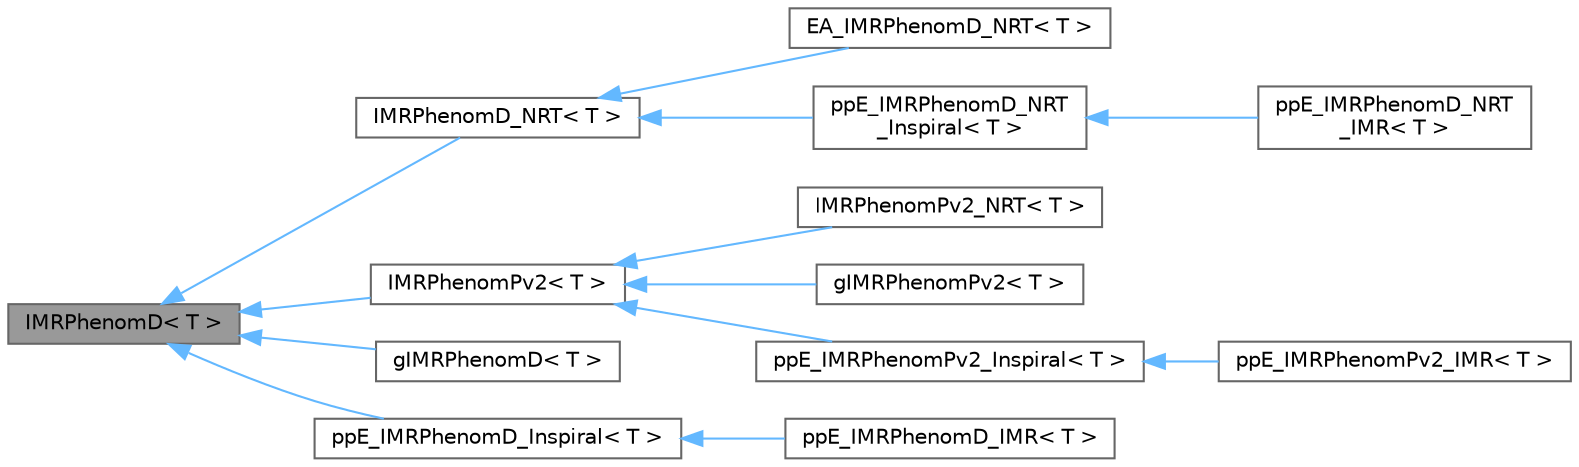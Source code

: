 digraph "IMRPhenomD&lt; T &gt;"
{
 // LATEX_PDF_SIZE
  bgcolor="transparent";
  edge [fontname=Helvetica,fontsize=10,labelfontname=Helvetica,labelfontsize=10];
  node [fontname=Helvetica,fontsize=10,shape=box,height=0.2,width=0.4];
  rankdir="LR";
  Node1 [label="IMRPhenomD\< T \>",height=0.2,width=0.4,color="gray40", fillcolor="grey60", style="filled", fontcolor="black",tooltip=" "];
  Node1 -> Node2 [dir="back",color="steelblue1",style="solid"];
  Node2 [label="IMRPhenomD_NRT\< T \>",height=0.2,width=0.4,color="gray40", fillcolor="white", style="filled",URL="$classIMRPhenomD__NRT.html",tooltip=" "];
  Node2 -> Node3 [dir="back",color="steelblue1",style="solid"];
  Node3 [label="EA_IMRPhenomD_NRT\< T \>",height=0.2,width=0.4,color="gray40", fillcolor="white", style="filled",URL="$classEA__IMRPhenomD__NRT.html",tooltip=" "];
  Node2 -> Node4 [dir="back",color="steelblue1",style="solid"];
  Node4 [label="ppE_IMRPhenomD_NRT\l_Inspiral\< T \>",height=0.2,width=0.4,color="gray40", fillcolor="white", style="filled",URL="$classppE__IMRPhenomD__NRT__Inspiral.html",tooltip=" "];
  Node4 -> Node5 [dir="back",color="steelblue1",style="solid"];
  Node5 [label="ppE_IMRPhenomD_NRT\l_IMR\< T \>",height=0.2,width=0.4,color="gray40", fillcolor="white", style="filled",URL="$classppE__IMRPhenomD__NRT__IMR.html",tooltip=" "];
  Node1 -> Node6 [dir="back",color="steelblue1",style="solid"];
  Node6 [label="IMRPhenomPv2\< T \>",height=0.2,width=0.4,color="gray40", fillcolor="white", style="filled",URL="$classIMRPhenomPv2.html",tooltip=" "];
  Node6 -> Node7 [dir="back",color="steelblue1",style="solid"];
  Node7 [label="IMRPhenomPv2_NRT\< T \>",height=0.2,width=0.4,color="gray40", fillcolor="white", style="filled",URL="$classIMRPhenomPv2__NRT.html",tooltip=" "];
  Node6 -> Node8 [dir="back",color="steelblue1",style="solid"];
  Node8 [label="gIMRPhenomPv2\< T \>",height=0.2,width=0.4,color="gray40", fillcolor="white", style="filled",URL="$classgIMRPhenomPv2.html",tooltip=" "];
  Node6 -> Node9 [dir="back",color="steelblue1",style="solid"];
  Node9 [label="ppE_IMRPhenomPv2_Inspiral\< T \>",height=0.2,width=0.4,color="gray40", fillcolor="white", style="filled",URL="$classppE__IMRPhenomPv2__Inspiral.html",tooltip=" "];
  Node9 -> Node10 [dir="back",color="steelblue1",style="solid"];
  Node10 [label="ppE_IMRPhenomPv2_IMR\< T \>",height=0.2,width=0.4,color="gray40", fillcolor="white", style="filled",URL="$classppE__IMRPhenomPv2__IMR.html",tooltip=" "];
  Node1 -> Node11 [dir="back",color="steelblue1",style="solid"];
  Node11 [label="gIMRPhenomD\< T \>",height=0.2,width=0.4,color="gray40", fillcolor="white", style="filled",URL="$classgIMRPhenomD.html",tooltip=" "];
  Node1 -> Node12 [dir="back",color="steelblue1",style="solid"];
  Node12 [label="ppE_IMRPhenomD_Inspiral\< T \>",height=0.2,width=0.4,color="gray40", fillcolor="white", style="filled",URL="$classppE__IMRPhenomD__Inspiral.html",tooltip=" "];
  Node12 -> Node13 [dir="back",color="steelblue1",style="solid"];
  Node13 [label="ppE_IMRPhenomD_IMR\< T \>",height=0.2,width=0.4,color="gray40", fillcolor="white", style="filled",URL="$classppE__IMRPhenomD__IMR.html",tooltip=" "];
}
